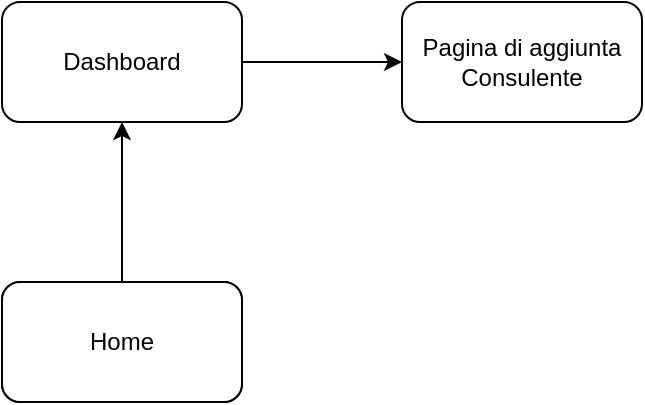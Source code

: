 <mxfile version="13.9.9" type="device"><diagram id="hk8rVy9IoiHjXJsGe3LR" name="Pagina-1"><mxGraphModel dx="1086" dy="806" grid="1" gridSize="10" guides="1" tooltips="1" connect="1" arrows="1" fold="1" page="1" pageScale="1" pageWidth="827" pageHeight="1169" math="0" shadow="0"><root><mxCell id="0"/><mxCell id="1" parent="0"/><mxCell id="2m8tz07y2vXJALyKhhkk-1" value="" style="rounded=1;whiteSpace=wrap;html=1;" parent="1" vertex="1"><mxGeometry x="350" y="380" width="120" height="60" as="geometry"/></mxCell><mxCell id="2m8tz07y2vXJALyKhhkk-4" value="" style="edgeStyle=orthogonalEdgeStyle;rounded=0;orthogonalLoop=1;jettySize=auto;html=1;" parent="1" source="2m8tz07y2vXJALyKhhkk-2" target="2m8tz07y2vXJALyKhhkk-3" edge="1"><mxGeometry relative="1" as="geometry"/></mxCell><mxCell id="2m8tz07y2vXJALyKhhkk-2" value="Home" style="rounded=1;whiteSpace=wrap;html=1;" parent="1" vertex="1"><mxGeometry x="350" y="380" width="120" height="60" as="geometry"/></mxCell><mxCell id="2m8tz07y2vXJALyKhhkk-6" value="" style="edgeStyle=orthogonalEdgeStyle;rounded=0;orthogonalLoop=1;jettySize=auto;html=1;" parent="1" source="2m8tz07y2vXJALyKhhkk-3" target="2m8tz07y2vXJALyKhhkk-5" edge="1"><mxGeometry relative="1" as="geometry"/></mxCell><mxCell id="2m8tz07y2vXJALyKhhkk-3" value="Dashboard" style="whiteSpace=wrap;html=1;rounded=1;" parent="1" vertex="1"><mxGeometry x="350" y="240" width="120" height="60" as="geometry"/></mxCell><mxCell id="2m8tz07y2vXJALyKhhkk-5" value="Pagina di aggiunta Consulente" style="whiteSpace=wrap;html=1;rounded=1;" parent="1" vertex="1"><mxGeometry x="550" y="240" width="120" height="60" as="geometry"/></mxCell></root></mxGraphModel></diagram></mxfile>